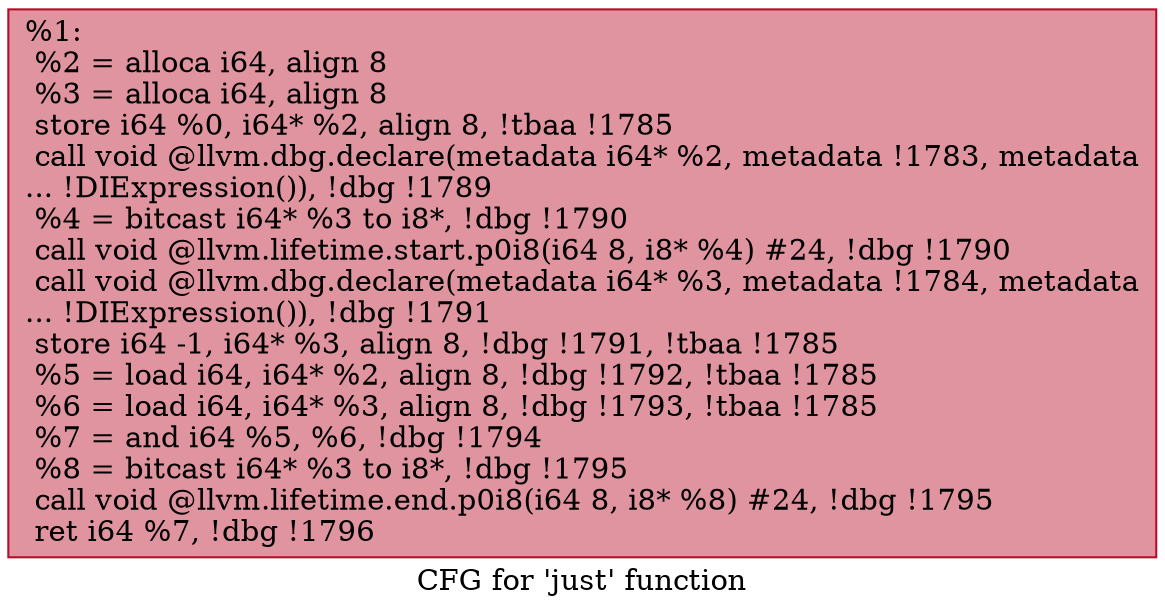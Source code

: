 digraph "CFG for 'just' function" {
	label="CFG for 'just' function";

	Node0x27bff50 [shape=record,color="#b70d28ff", style=filled, fillcolor="#b70d2870",label="{%1:\l  %2 = alloca i64, align 8\l  %3 = alloca i64, align 8\l  store i64 %0, i64* %2, align 8, !tbaa !1785\l  call void @llvm.dbg.declare(metadata i64* %2, metadata !1783, metadata\l... !DIExpression()), !dbg !1789\l  %4 = bitcast i64* %3 to i8*, !dbg !1790\l  call void @llvm.lifetime.start.p0i8(i64 8, i8* %4) #24, !dbg !1790\l  call void @llvm.dbg.declare(metadata i64* %3, metadata !1784, metadata\l... !DIExpression()), !dbg !1791\l  store i64 -1, i64* %3, align 8, !dbg !1791, !tbaa !1785\l  %5 = load i64, i64* %2, align 8, !dbg !1792, !tbaa !1785\l  %6 = load i64, i64* %3, align 8, !dbg !1793, !tbaa !1785\l  %7 = and i64 %5, %6, !dbg !1794\l  %8 = bitcast i64* %3 to i8*, !dbg !1795\l  call void @llvm.lifetime.end.p0i8(i64 8, i8* %8) #24, !dbg !1795\l  ret i64 %7, !dbg !1796\l}"];
}
